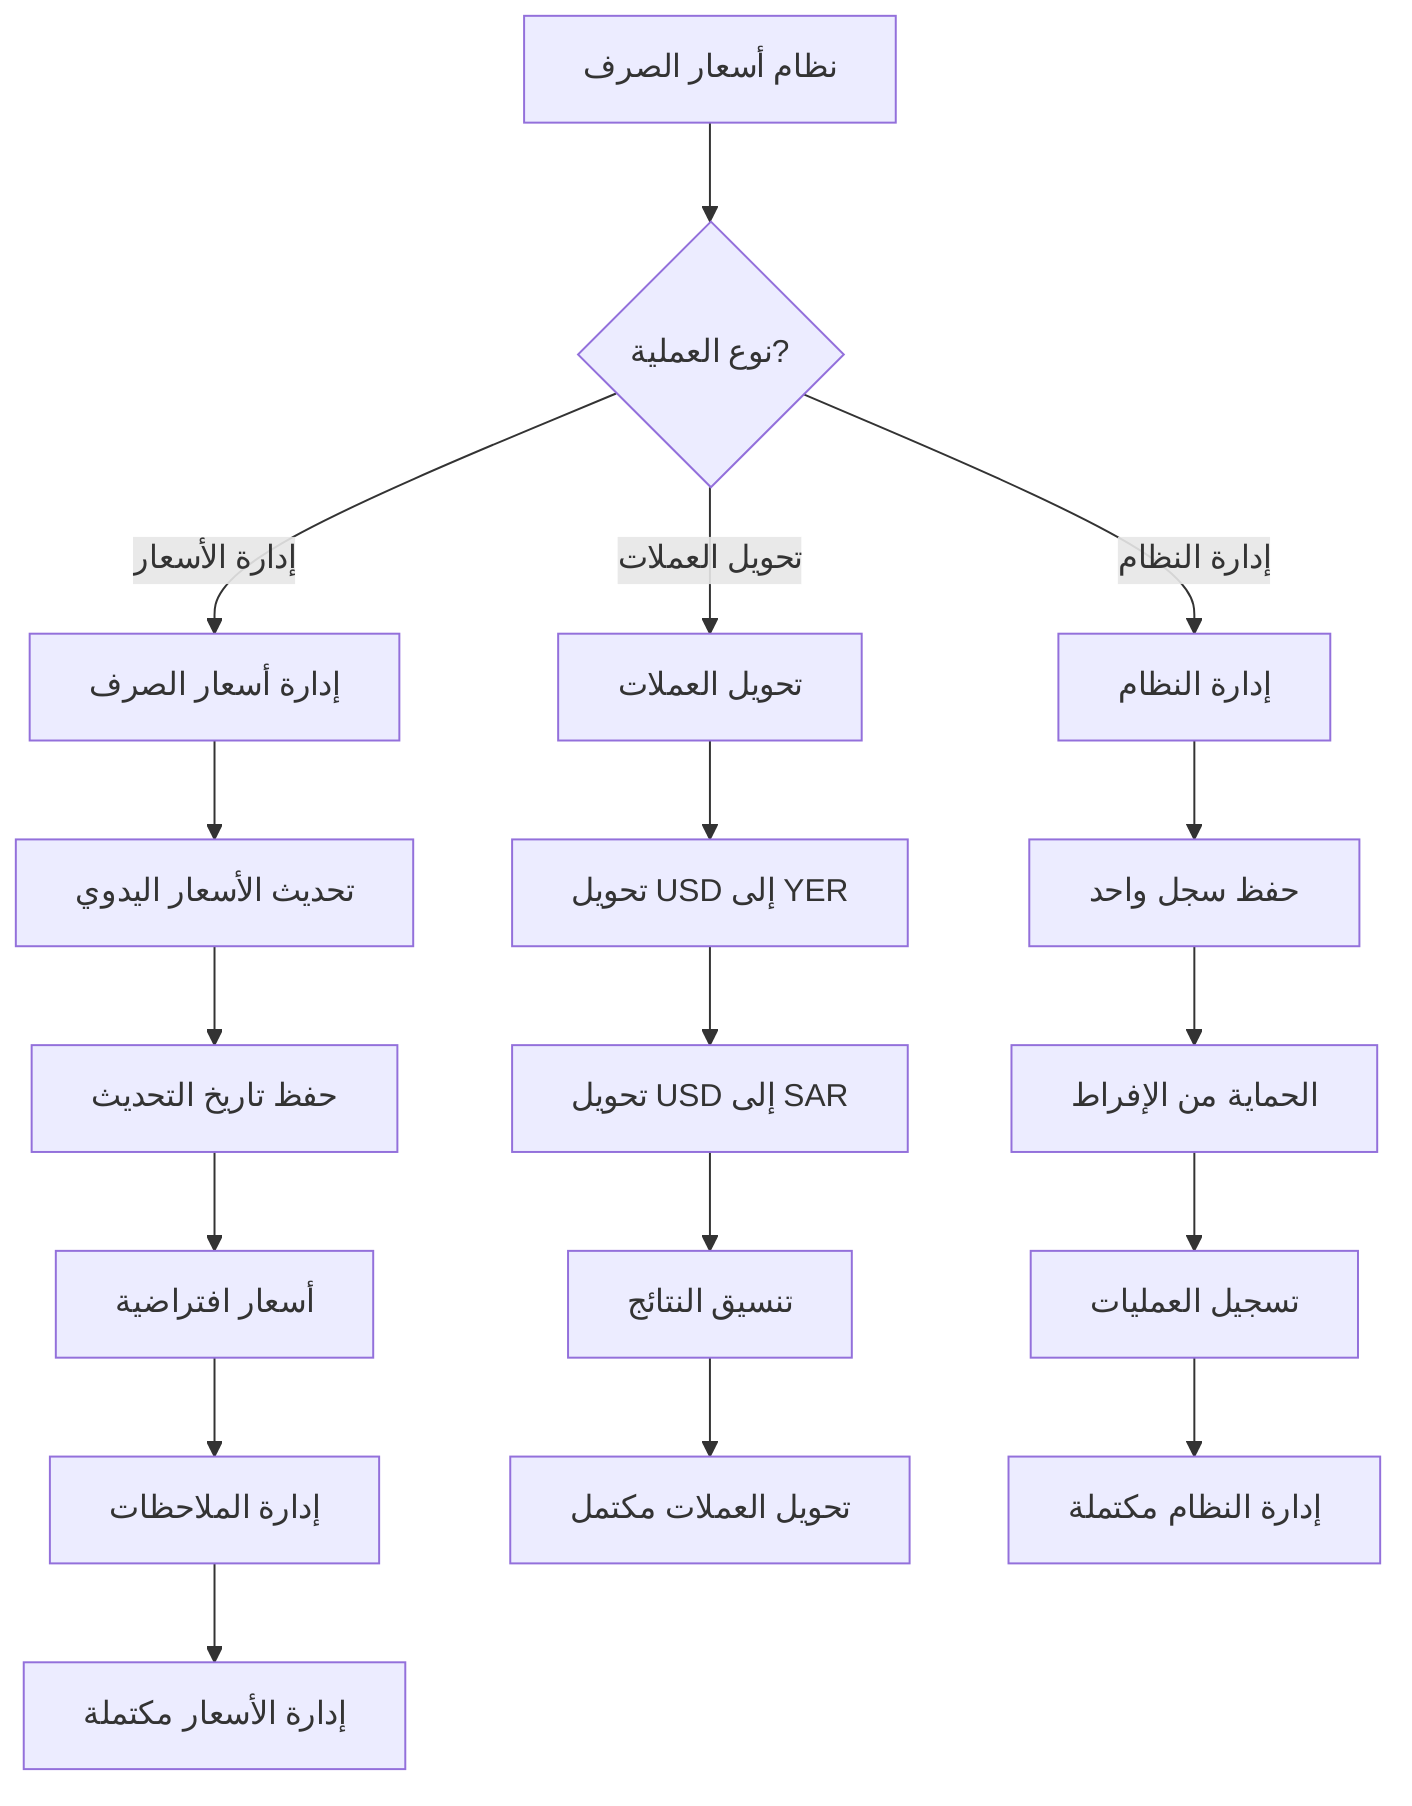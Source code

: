 %% Exchange Rates System Overview
%% View at https://mermaid.live
flowchart TD
  A[نظام أسعار الصرف] --> B{نوع العملية?}
  B -->|إدارة الأسعار| C[إدارة أسعار الصرف]
  B -->|تحويل العملات| D[تحويل العملات]
  B -->|إدارة النظام| E[إدارة النظام]

  %% Exchange Rates Management
  C --> C1[تحديث الأسعار اليدوي]
  C1 --> C2[حفظ تاريخ التحديث]
  C2 --> C3[أسعار افتراضية]
  C3 --> C4[إدارة الملاحظات]
  C4 --> C5[إدارة الأسعار مكتملة]

  %% Currency Conversion
  D --> D1[تحويل USD إلى YER]
  D1 --> D2[تحويل USD إلى SAR]
  D2 --> D3[تنسيق النتائج]
  D3 --> D4[تحويل العملات مكتمل]

  %% System Management
  E --> E1[حفظ سجل واحد]
  E1 --> E2[الحماية من الإفراط]
  E2 --> E3[تسجيل العمليات]
  E3 --> E4[إدارة النظام مكتملة]